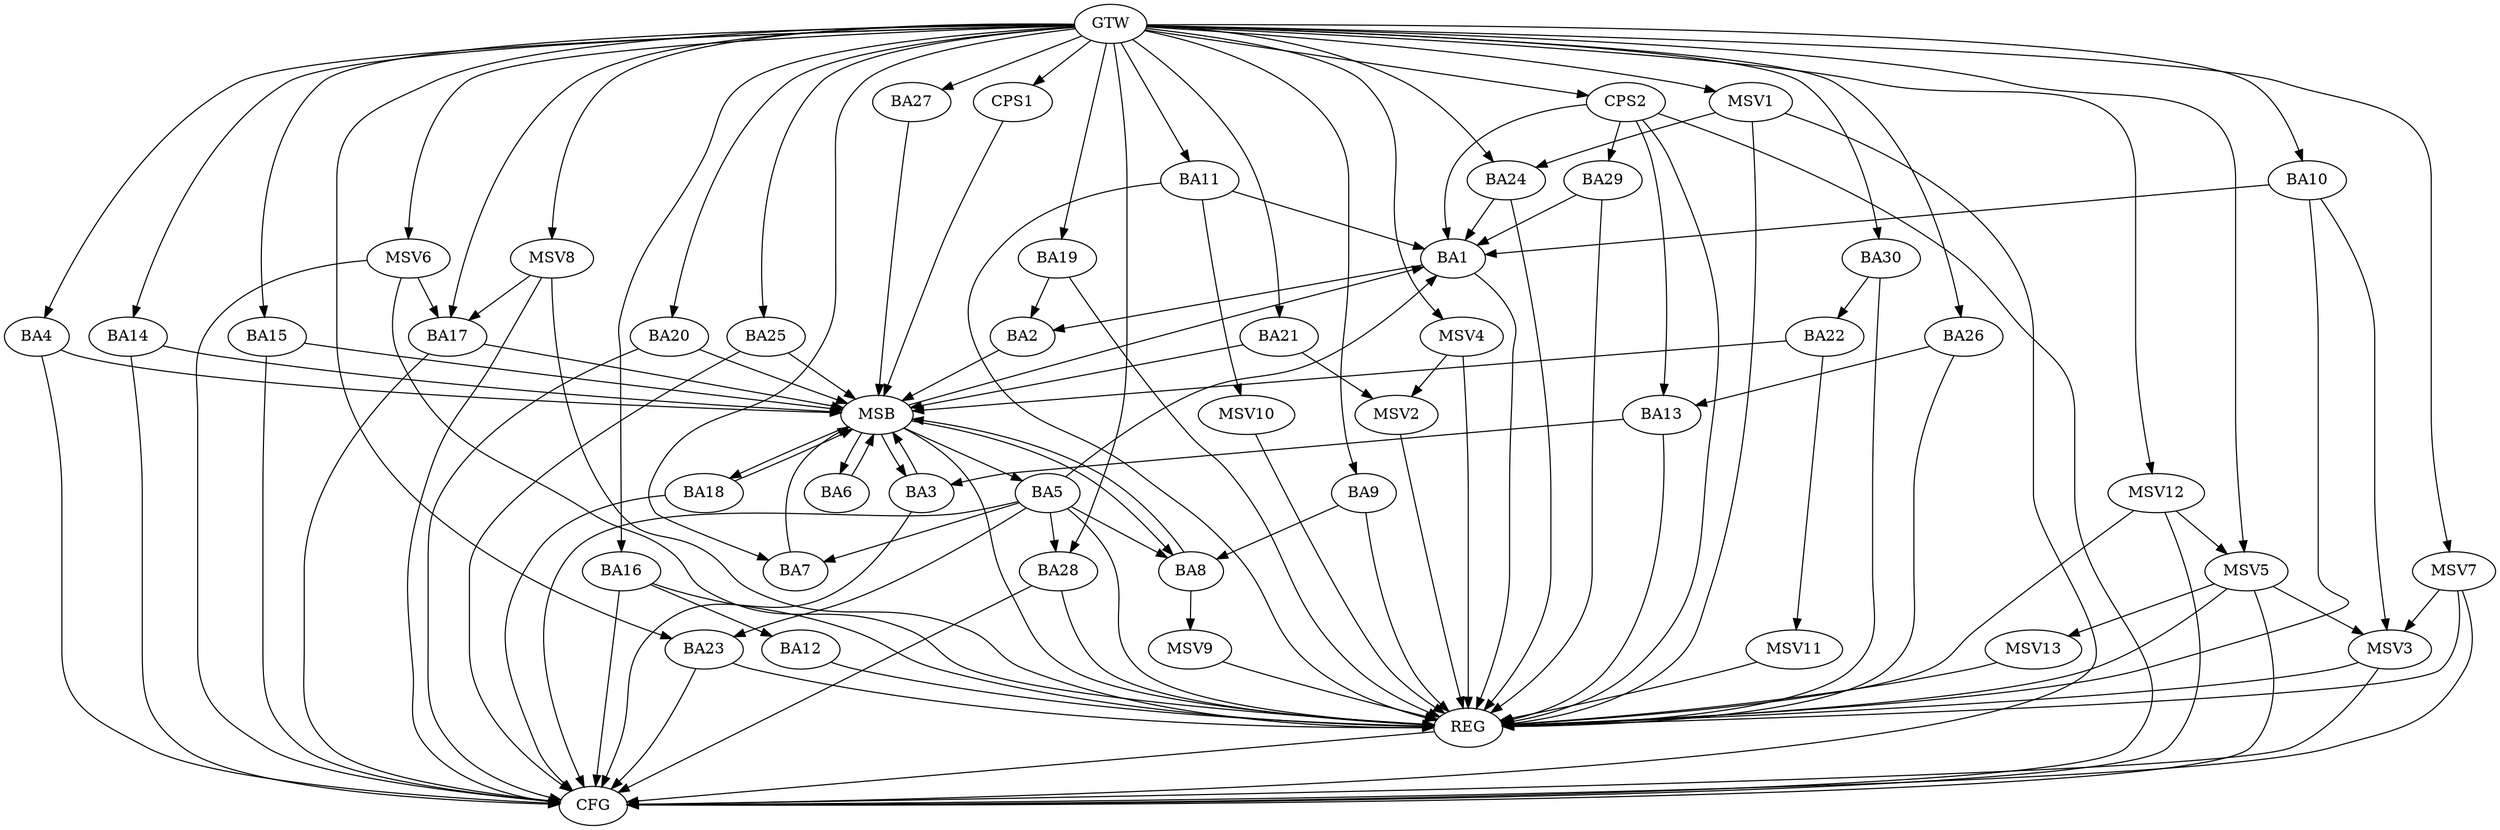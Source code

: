 strict digraph G {
  BA1 [ label="BA1" ];
  BA2 [ label="BA2" ];
  BA3 [ label="BA3" ];
  BA4 [ label="BA4" ];
  BA5 [ label="BA5" ];
  BA6 [ label="BA6" ];
  BA7 [ label="BA7" ];
  BA8 [ label="BA8" ];
  BA9 [ label="BA9" ];
  BA10 [ label="BA10" ];
  BA11 [ label="BA11" ];
  BA12 [ label="BA12" ];
  BA13 [ label="BA13" ];
  BA14 [ label="BA14" ];
  BA15 [ label="BA15" ];
  BA16 [ label="BA16" ];
  BA17 [ label="BA17" ];
  BA18 [ label="BA18" ];
  BA19 [ label="BA19" ];
  BA20 [ label="BA20" ];
  BA21 [ label="BA21" ];
  BA22 [ label="BA22" ];
  BA23 [ label="BA23" ];
  BA24 [ label="BA24" ];
  BA25 [ label="BA25" ];
  BA26 [ label="BA26" ];
  BA27 [ label="BA27" ];
  BA28 [ label="BA28" ];
  BA29 [ label="BA29" ];
  BA30 [ label="BA30" ];
  CPS1 [ label="CPS1" ];
  CPS2 [ label="CPS2" ];
  GTW [ label="GTW" ];
  REG [ label="REG" ];
  MSB [ label="MSB" ];
  CFG [ label="CFG" ];
  MSV1 [ label="MSV1" ];
  MSV2 [ label="MSV2" ];
  MSV3 [ label="MSV3" ];
  MSV4 [ label="MSV4" ];
  MSV5 [ label="MSV5" ];
  MSV6 [ label="MSV6" ];
  MSV7 [ label="MSV7" ];
  MSV8 [ label="MSV8" ];
  MSV9 [ label="MSV9" ];
  MSV10 [ label="MSV10" ];
  MSV11 [ label="MSV11" ];
  MSV12 [ label="MSV12" ];
  MSV13 [ label="MSV13" ];
  BA1 -> BA2;
  BA5 -> BA1;
  BA9 -> BA8;
  BA10 -> BA1;
  BA11 -> BA1;
  BA13 -> BA3;
  BA16 -> BA12;
  BA19 -> BA2;
  BA24 -> BA1;
  BA26 -> BA13;
  BA29 -> BA1;
  BA30 -> BA22;
  CPS2 -> BA1;
  CPS2 -> BA13;
  CPS2 -> BA29;
  GTW -> BA4;
  GTW -> BA7;
  GTW -> BA9;
  GTW -> BA10;
  GTW -> BA11;
  GTW -> BA14;
  GTW -> BA15;
  GTW -> BA16;
  GTW -> BA17;
  GTW -> BA19;
  GTW -> BA20;
  GTW -> BA21;
  GTW -> BA23;
  GTW -> BA24;
  GTW -> BA25;
  GTW -> BA26;
  GTW -> BA27;
  GTW -> BA28;
  GTW -> BA30;
  GTW -> CPS1;
  GTW -> CPS2;
  BA1 -> REG;
  BA5 -> REG;
  BA9 -> REG;
  BA10 -> REG;
  BA11 -> REG;
  BA12 -> REG;
  BA13 -> REG;
  BA16 -> REG;
  BA19 -> REG;
  BA23 -> REG;
  BA24 -> REG;
  BA26 -> REG;
  BA28 -> REG;
  BA29 -> REG;
  BA30 -> REG;
  CPS2 -> REG;
  BA2 -> MSB;
  MSB -> BA1;
  MSB -> REG;
  BA3 -> MSB;
  BA4 -> MSB;
  BA6 -> MSB;
  MSB -> BA5;
  BA7 -> MSB;
  BA8 -> MSB;
  MSB -> BA3;
  BA14 -> MSB;
  MSB -> BA8;
  BA15 -> MSB;
  BA17 -> MSB;
  BA18 -> MSB;
  BA20 -> MSB;
  BA21 -> MSB;
  BA22 -> MSB;
  MSB -> BA18;
  BA25 -> MSB;
  BA27 -> MSB;
  CPS1 -> MSB;
  MSB -> BA6;
  BA14 -> CFG;
  BA28 -> CFG;
  BA20 -> CFG;
  BA18 -> CFG;
  BA4 -> CFG;
  BA23 -> CFG;
  BA16 -> CFG;
  CPS2 -> CFG;
  BA5 -> CFG;
  BA15 -> CFG;
  BA3 -> CFG;
  BA17 -> CFG;
  BA25 -> CFG;
  REG -> CFG;
  BA5 -> BA23;
  BA5 -> BA8;
  BA5 -> BA28;
  BA5 -> BA7;
  MSV1 -> BA24;
  GTW -> MSV1;
  MSV1 -> REG;
  MSV1 -> CFG;
  BA21 -> MSV2;
  MSV2 -> REG;
  BA10 -> MSV3;
  MSV3 -> REG;
  MSV3 -> CFG;
  MSV4 -> MSV2;
  GTW -> MSV4;
  MSV4 -> REG;
  MSV5 -> MSV3;
  GTW -> MSV5;
  MSV5 -> REG;
  MSV5 -> CFG;
  MSV6 -> BA17;
  GTW -> MSV6;
  MSV6 -> REG;
  MSV6 -> CFG;
  MSV7 -> MSV3;
  GTW -> MSV7;
  MSV7 -> REG;
  MSV7 -> CFG;
  MSV8 -> BA17;
  GTW -> MSV8;
  MSV8 -> REG;
  MSV8 -> CFG;
  BA8 -> MSV9;
  MSV9 -> REG;
  BA11 -> MSV10;
  MSV10 -> REG;
  BA22 -> MSV11;
  MSV11 -> REG;
  MSV12 -> MSV5;
  GTW -> MSV12;
  MSV12 -> REG;
  MSV12 -> CFG;
  MSV5 -> MSV13;
  MSV13 -> REG;
}
